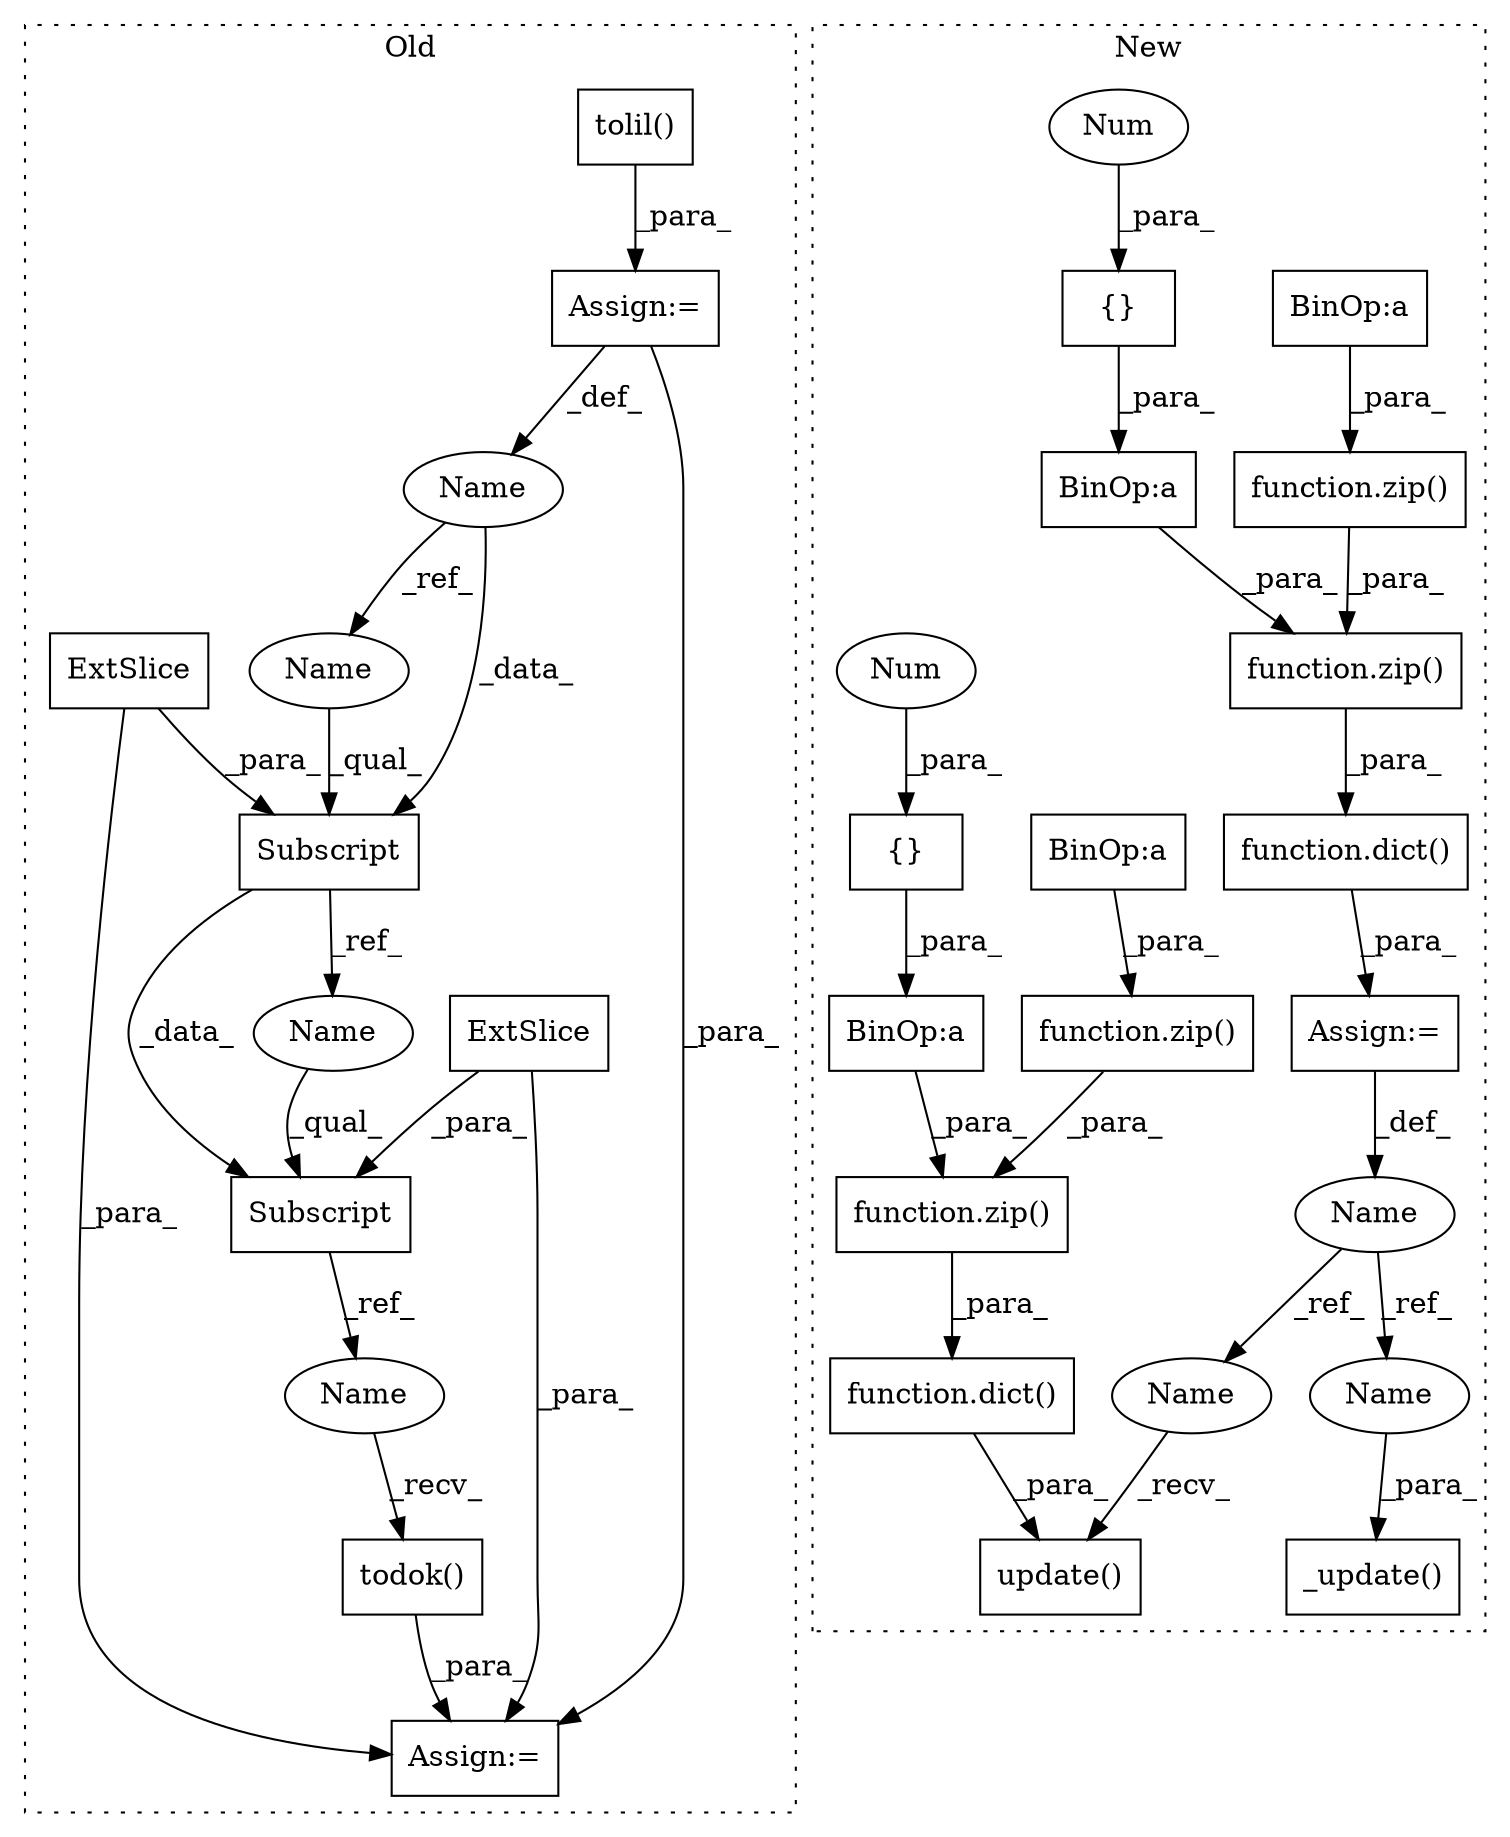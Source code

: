digraph G {
subgraph cluster0 {
1 [label="todok()" a="75" s="3216" l="9" shape="box"];
6 [label="Subscript" a="63" s="3134,0" l="31,0" shape="box"];
13 [label="tolil()" a="75" s="3050" l="9" shape="box"];
14 [label="Subscript" a="63" s="3068,0" l="31,0" shape="box"];
15 [label="Name" a="87" s="3046" l="1" shape="ellipse"];
17 [label="ExtSlice" a="85" s="3134" l="1" shape="box"];
18 [label="ExtSlice" a="85" s="3068" l="1" shape="box"];
24 [label="Assign:=" a="68" s="3047" l="3" shape="box"];
26 [label="Assign:=" a="68" s="3213" l="3" shape="box"];
30 [label="Name" a="87" s="3216" l="1" shape="ellipse"];
31 [label="Name" a="87" s="3068" l="1" shape="ellipse"];
32 [label="Name" a="87" s="3134" l="1" shape="ellipse"];
label = "Old";
style="dotted";
}
subgraph cluster1 {
2 [label="function.zip()" a="75" s="3161,3253" l="4,1" shape="box"];
3 [label="BinOp:a" a="82" s="3193" l="1" shape="box"];
4 [label="BinOp:a" a="82" s="3241" l="1" shape="box"];
5 [label="{}" a="59" s="3238,3240" l="1,0" shape="box"];
7 [label="_update()" a="75" s="3401,3420" l="10,1" shape="box"];
8 [label="Name" a="87" s="3144" l="9" shape="ellipse"];
9 [label="update()" a="75" s="3264,3391" l="17,1" shape="box"];
10 [label="BinOp:a" a="82" s="3307" l="1" shape="box"];
11 [label="BinOp:a" a="82" s="3375" l="1" shape="box"];
12 [label="{}" a="59" s="3372,3374" l="1,0" shape="box"];
16 [label="function.zip()" a="75" s="3290,3335" l="4,1" shape="box"];
19 [label="Num" a="76" s="3239" l="1" shape="ellipse"];
20 [label="function.zip()" a="75" s="3165,3206" l="4,1" shape="box"];
21 [label="Num" a="76" s="3373" l="1" shape="ellipse"];
22 [label="function.zip()" a="75" s="3286,3389" l="4,1" shape="box"];
23 [label="function.dict()" a="75" s="3281,3390" l="5,1" shape="box"];
25 [label="Assign:=" a="68" s="3153" l="3" shape="box"];
27 [label="function.dict()" a="75" s="3156,3254" l="5,1" shape="box"];
28 [label="Name" a="87" s="3411" l="9" shape="ellipse"];
29 [label="Name" a="87" s="3264" l="9" shape="ellipse"];
label = "New";
style="dotted";
}
1 -> 26 [label="_para_"];
2 -> 27 [label="_para_"];
3 -> 20 [label="_para_"];
4 -> 2 [label="_para_"];
5 -> 4 [label="_para_"];
6 -> 30 [label="_ref_"];
8 -> 28 [label="_ref_"];
8 -> 29 [label="_ref_"];
10 -> 16 [label="_para_"];
11 -> 22 [label="_para_"];
12 -> 11 [label="_para_"];
13 -> 24 [label="_para_"];
14 -> 32 [label="_ref_"];
14 -> 6 [label="_data_"];
15 -> 31 [label="_ref_"];
15 -> 14 [label="_data_"];
16 -> 22 [label="_para_"];
17 -> 6 [label="_para_"];
17 -> 26 [label="_para_"];
18 -> 26 [label="_para_"];
18 -> 14 [label="_para_"];
19 -> 5 [label="_para_"];
20 -> 2 [label="_para_"];
21 -> 12 [label="_para_"];
22 -> 23 [label="_para_"];
23 -> 9 [label="_para_"];
24 -> 26 [label="_para_"];
24 -> 15 [label="_def_"];
25 -> 8 [label="_def_"];
27 -> 25 [label="_para_"];
28 -> 7 [label="_para_"];
29 -> 9 [label="_recv_"];
30 -> 1 [label="_recv_"];
31 -> 14 [label="_qual_"];
32 -> 6 [label="_qual_"];
}